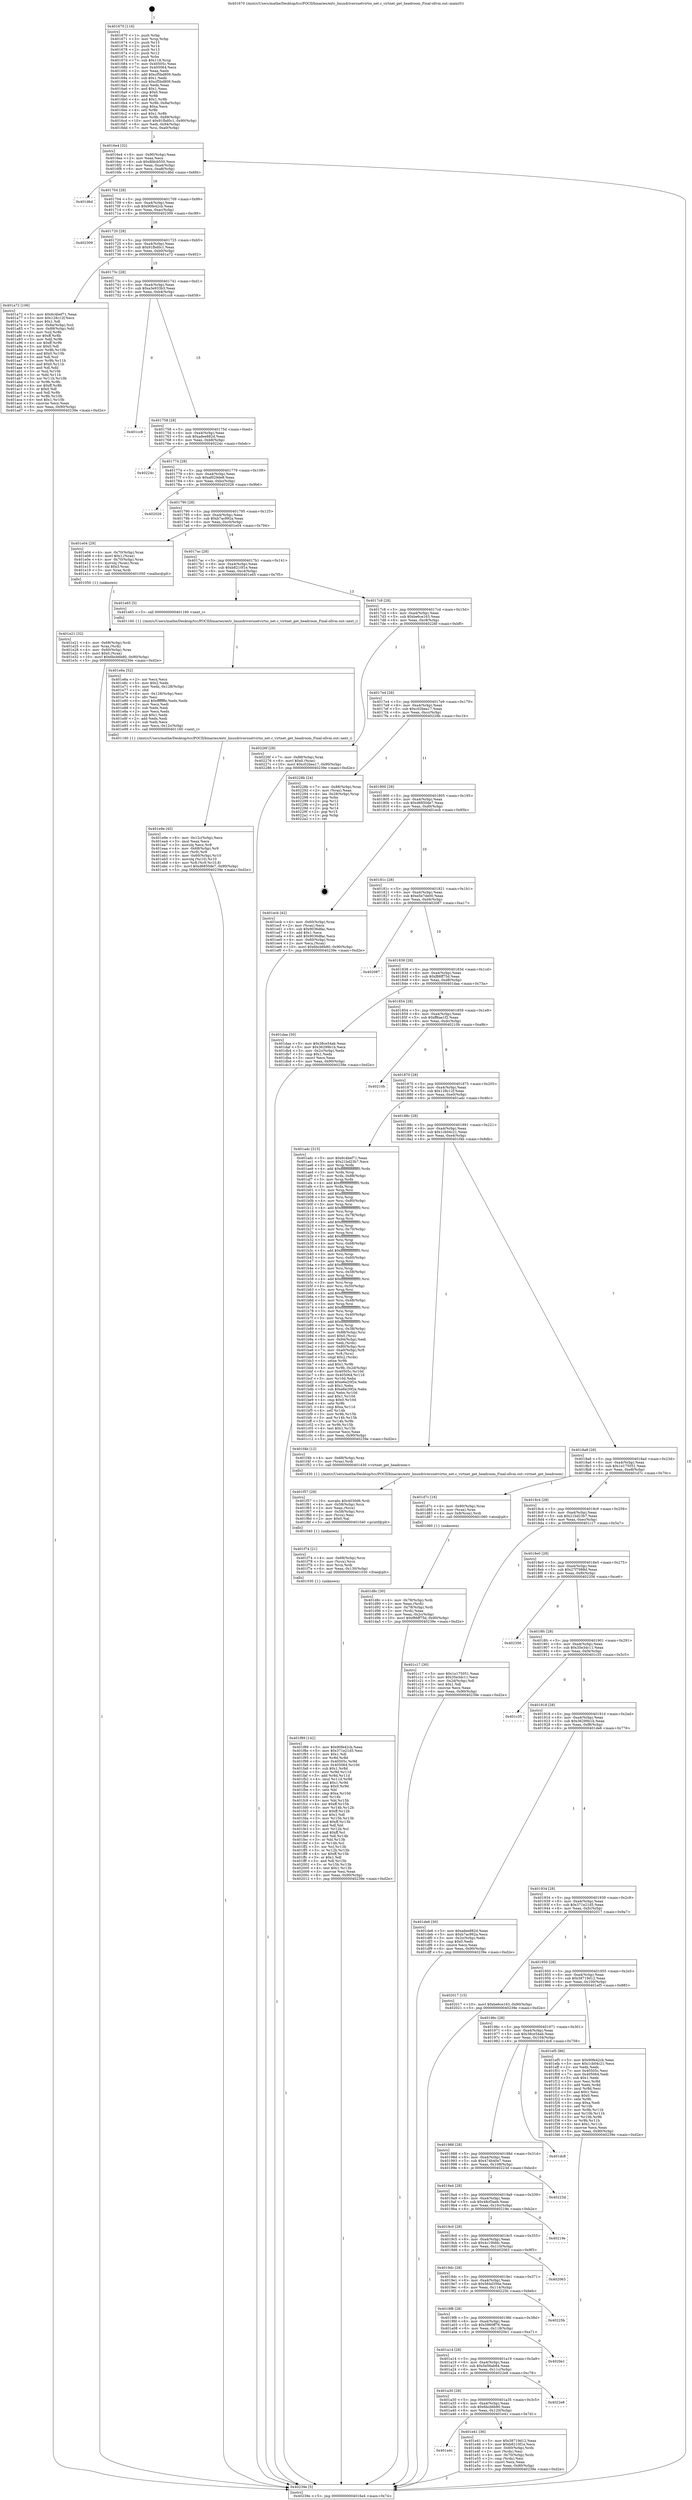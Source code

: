 digraph "0x401670" {
  label = "0x401670 (/mnt/c/Users/mathe/Desktop/tcc/POCII/binaries/extr_linuxdriversnetvirtio_net.c_virtnet_get_headroom_Final-ollvm.out::main(0))"
  labelloc = "t"
  node[shape=record]

  Entry [label="",width=0.3,height=0.3,shape=circle,fillcolor=black,style=filled]
  "0x4016e4" [label="{
     0x4016e4 [32]\l
     | [instrs]\l
     &nbsp;&nbsp;0x4016e4 \<+6\>: mov -0x90(%rbp),%eax\l
     &nbsp;&nbsp;0x4016ea \<+2\>: mov %eax,%ecx\l
     &nbsp;&nbsp;0x4016ec \<+6\>: sub $0x8fdcb550,%ecx\l
     &nbsp;&nbsp;0x4016f2 \<+6\>: mov %eax,-0xa4(%rbp)\l
     &nbsp;&nbsp;0x4016f8 \<+6\>: mov %ecx,-0xa8(%rbp)\l
     &nbsp;&nbsp;0x4016fe \<+6\>: je 0000000000401d6d \<main+0x6fd\>\l
  }"]
  "0x401d6d" [label="{
     0x401d6d\l
  }", style=dashed]
  "0x401704" [label="{
     0x401704 [28]\l
     | [instrs]\l
     &nbsp;&nbsp;0x401704 \<+5\>: jmp 0000000000401709 \<main+0x99\>\l
     &nbsp;&nbsp;0x401709 \<+6\>: mov -0xa4(%rbp),%eax\l
     &nbsp;&nbsp;0x40170f \<+5\>: sub $0x90fe42cb,%eax\l
     &nbsp;&nbsp;0x401714 \<+6\>: mov %eax,-0xac(%rbp)\l
     &nbsp;&nbsp;0x40171a \<+6\>: je 0000000000402309 \<main+0xc99\>\l
  }"]
  Exit [label="",width=0.3,height=0.3,shape=circle,fillcolor=black,style=filled,peripheries=2]
  "0x402309" [label="{
     0x402309\l
  }", style=dashed]
  "0x401720" [label="{
     0x401720 [28]\l
     | [instrs]\l
     &nbsp;&nbsp;0x401720 \<+5\>: jmp 0000000000401725 \<main+0xb5\>\l
     &nbsp;&nbsp;0x401725 \<+6\>: mov -0xa4(%rbp),%eax\l
     &nbsp;&nbsp;0x40172b \<+5\>: sub $0x91fbd0c1,%eax\l
     &nbsp;&nbsp;0x401730 \<+6\>: mov %eax,-0xb0(%rbp)\l
     &nbsp;&nbsp;0x401736 \<+6\>: je 0000000000401a72 \<main+0x402\>\l
  }"]
  "0x401f89" [label="{
     0x401f89 [142]\l
     | [instrs]\l
     &nbsp;&nbsp;0x401f89 \<+5\>: mov $0x90fe42cb,%eax\l
     &nbsp;&nbsp;0x401f8e \<+5\>: mov $0x371e21d5,%esi\l
     &nbsp;&nbsp;0x401f93 \<+2\>: mov $0x1,%dl\l
     &nbsp;&nbsp;0x401f95 \<+3\>: xor %r8d,%r8d\l
     &nbsp;&nbsp;0x401f98 \<+8\>: mov 0x40505c,%r9d\l
     &nbsp;&nbsp;0x401fa0 \<+8\>: mov 0x405064,%r10d\l
     &nbsp;&nbsp;0x401fa8 \<+4\>: sub $0x1,%r8d\l
     &nbsp;&nbsp;0x401fac \<+3\>: mov %r9d,%r11d\l
     &nbsp;&nbsp;0x401faf \<+3\>: add %r8d,%r11d\l
     &nbsp;&nbsp;0x401fb2 \<+4\>: imul %r11d,%r9d\l
     &nbsp;&nbsp;0x401fb6 \<+4\>: and $0x1,%r9d\l
     &nbsp;&nbsp;0x401fba \<+4\>: cmp $0x0,%r9d\l
     &nbsp;&nbsp;0x401fbe \<+3\>: sete %bl\l
     &nbsp;&nbsp;0x401fc1 \<+4\>: cmp $0xa,%r10d\l
     &nbsp;&nbsp;0x401fc5 \<+4\>: setl %r14b\l
     &nbsp;&nbsp;0x401fc9 \<+3\>: mov %bl,%r15b\l
     &nbsp;&nbsp;0x401fcc \<+4\>: xor $0xff,%r15b\l
     &nbsp;&nbsp;0x401fd0 \<+3\>: mov %r14b,%r12b\l
     &nbsp;&nbsp;0x401fd3 \<+4\>: xor $0xff,%r12b\l
     &nbsp;&nbsp;0x401fd7 \<+3\>: xor $0x1,%dl\l
     &nbsp;&nbsp;0x401fda \<+3\>: mov %r15b,%r13b\l
     &nbsp;&nbsp;0x401fdd \<+4\>: and $0xff,%r13b\l
     &nbsp;&nbsp;0x401fe1 \<+2\>: and %dl,%bl\l
     &nbsp;&nbsp;0x401fe3 \<+3\>: mov %r12b,%cl\l
     &nbsp;&nbsp;0x401fe6 \<+3\>: and $0xff,%cl\l
     &nbsp;&nbsp;0x401fe9 \<+3\>: and %dl,%r14b\l
     &nbsp;&nbsp;0x401fec \<+3\>: or %bl,%r13b\l
     &nbsp;&nbsp;0x401fef \<+3\>: or %r14b,%cl\l
     &nbsp;&nbsp;0x401ff2 \<+3\>: xor %cl,%r13b\l
     &nbsp;&nbsp;0x401ff5 \<+3\>: or %r12b,%r15b\l
     &nbsp;&nbsp;0x401ff8 \<+4\>: xor $0xff,%r15b\l
     &nbsp;&nbsp;0x401ffc \<+3\>: or $0x1,%dl\l
     &nbsp;&nbsp;0x401fff \<+3\>: and %dl,%r15b\l
     &nbsp;&nbsp;0x402002 \<+3\>: or %r15b,%r13b\l
     &nbsp;&nbsp;0x402005 \<+4\>: test $0x1,%r13b\l
     &nbsp;&nbsp;0x402009 \<+3\>: cmovne %esi,%eax\l
     &nbsp;&nbsp;0x40200c \<+6\>: mov %eax,-0x90(%rbp)\l
     &nbsp;&nbsp;0x402012 \<+5\>: jmp 000000000040239e \<main+0xd2e\>\l
  }"]
  "0x401a72" [label="{
     0x401a72 [106]\l
     | [instrs]\l
     &nbsp;&nbsp;0x401a72 \<+5\>: mov $0x6c4bef71,%eax\l
     &nbsp;&nbsp;0x401a77 \<+5\>: mov $0x128c12f,%ecx\l
     &nbsp;&nbsp;0x401a7c \<+2\>: mov $0x1,%dl\l
     &nbsp;&nbsp;0x401a7e \<+7\>: mov -0x8a(%rbp),%sil\l
     &nbsp;&nbsp;0x401a85 \<+7\>: mov -0x89(%rbp),%dil\l
     &nbsp;&nbsp;0x401a8c \<+3\>: mov %sil,%r8b\l
     &nbsp;&nbsp;0x401a8f \<+4\>: xor $0xff,%r8b\l
     &nbsp;&nbsp;0x401a93 \<+3\>: mov %dil,%r9b\l
     &nbsp;&nbsp;0x401a96 \<+4\>: xor $0xff,%r9b\l
     &nbsp;&nbsp;0x401a9a \<+3\>: xor $0x0,%dl\l
     &nbsp;&nbsp;0x401a9d \<+3\>: mov %r8b,%r10b\l
     &nbsp;&nbsp;0x401aa0 \<+4\>: and $0x0,%r10b\l
     &nbsp;&nbsp;0x401aa4 \<+3\>: and %dl,%sil\l
     &nbsp;&nbsp;0x401aa7 \<+3\>: mov %r9b,%r11b\l
     &nbsp;&nbsp;0x401aaa \<+4\>: and $0x0,%r11b\l
     &nbsp;&nbsp;0x401aae \<+3\>: and %dl,%dil\l
     &nbsp;&nbsp;0x401ab1 \<+3\>: or %sil,%r10b\l
     &nbsp;&nbsp;0x401ab4 \<+3\>: or %dil,%r11b\l
     &nbsp;&nbsp;0x401ab7 \<+3\>: xor %r11b,%r10b\l
     &nbsp;&nbsp;0x401aba \<+3\>: or %r9b,%r8b\l
     &nbsp;&nbsp;0x401abd \<+4\>: xor $0xff,%r8b\l
     &nbsp;&nbsp;0x401ac1 \<+3\>: or $0x0,%dl\l
     &nbsp;&nbsp;0x401ac4 \<+3\>: and %dl,%r8b\l
     &nbsp;&nbsp;0x401ac7 \<+3\>: or %r8b,%r10b\l
     &nbsp;&nbsp;0x401aca \<+4\>: test $0x1,%r10b\l
     &nbsp;&nbsp;0x401ace \<+3\>: cmovne %ecx,%eax\l
     &nbsp;&nbsp;0x401ad1 \<+6\>: mov %eax,-0x90(%rbp)\l
     &nbsp;&nbsp;0x401ad7 \<+5\>: jmp 000000000040239e \<main+0xd2e\>\l
  }"]
  "0x40173c" [label="{
     0x40173c [28]\l
     | [instrs]\l
     &nbsp;&nbsp;0x40173c \<+5\>: jmp 0000000000401741 \<main+0xd1\>\l
     &nbsp;&nbsp;0x401741 \<+6\>: mov -0xa4(%rbp),%eax\l
     &nbsp;&nbsp;0x401747 \<+5\>: sub $0xa3e933b3,%eax\l
     &nbsp;&nbsp;0x40174c \<+6\>: mov %eax,-0xb4(%rbp)\l
     &nbsp;&nbsp;0x401752 \<+6\>: je 0000000000401cc8 \<main+0x658\>\l
  }"]
  "0x40239e" [label="{
     0x40239e [5]\l
     | [instrs]\l
     &nbsp;&nbsp;0x40239e \<+5\>: jmp 00000000004016e4 \<main+0x74\>\l
  }"]
  "0x401670" [label="{
     0x401670 [116]\l
     | [instrs]\l
     &nbsp;&nbsp;0x401670 \<+1\>: push %rbp\l
     &nbsp;&nbsp;0x401671 \<+3\>: mov %rsp,%rbp\l
     &nbsp;&nbsp;0x401674 \<+2\>: push %r15\l
     &nbsp;&nbsp;0x401676 \<+2\>: push %r14\l
     &nbsp;&nbsp;0x401678 \<+2\>: push %r13\l
     &nbsp;&nbsp;0x40167a \<+2\>: push %r12\l
     &nbsp;&nbsp;0x40167c \<+1\>: push %rbx\l
     &nbsp;&nbsp;0x40167d \<+7\>: sub $0x118,%rsp\l
     &nbsp;&nbsp;0x401684 \<+7\>: mov 0x40505c,%eax\l
     &nbsp;&nbsp;0x40168b \<+7\>: mov 0x405064,%ecx\l
     &nbsp;&nbsp;0x401692 \<+2\>: mov %eax,%edx\l
     &nbsp;&nbsp;0x401694 \<+6\>: add $0xcf5bd809,%edx\l
     &nbsp;&nbsp;0x40169a \<+3\>: sub $0x1,%edx\l
     &nbsp;&nbsp;0x40169d \<+6\>: sub $0xcf5bd809,%edx\l
     &nbsp;&nbsp;0x4016a3 \<+3\>: imul %edx,%eax\l
     &nbsp;&nbsp;0x4016a6 \<+3\>: and $0x1,%eax\l
     &nbsp;&nbsp;0x4016a9 \<+3\>: cmp $0x0,%eax\l
     &nbsp;&nbsp;0x4016ac \<+4\>: sete %r8b\l
     &nbsp;&nbsp;0x4016b0 \<+4\>: and $0x1,%r8b\l
     &nbsp;&nbsp;0x4016b4 \<+7\>: mov %r8b,-0x8a(%rbp)\l
     &nbsp;&nbsp;0x4016bb \<+3\>: cmp $0xa,%ecx\l
     &nbsp;&nbsp;0x4016be \<+4\>: setl %r8b\l
     &nbsp;&nbsp;0x4016c2 \<+4\>: and $0x1,%r8b\l
     &nbsp;&nbsp;0x4016c6 \<+7\>: mov %r8b,-0x89(%rbp)\l
     &nbsp;&nbsp;0x4016cd \<+10\>: movl $0x91fbd0c1,-0x90(%rbp)\l
     &nbsp;&nbsp;0x4016d7 \<+6\>: mov %edi,-0x94(%rbp)\l
     &nbsp;&nbsp;0x4016dd \<+7\>: mov %rsi,-0xa0(%rbp)\l
  }"]
  "0x401f74" [label="{
     0x401f74 [21]\l
     | [instrs]\l
     &nbsp;&nbsp;0x401f74 \<+4\>: mov -0x68(%rbp),%rcx\l
     &nbsp;&nbsp;0x401f78 \<+3\>: mov (%rcx),%rcx\l
     &nbsp;&nbsp;0x401f7b \<+3\>: mov %rcx,%rdi\l
     &nbsp;&nbsp;0x401f7e \<+6\>: mov %eax,-0x130(%rbp)\l
     &nbsp;&nbsp;0x401f84 \<+5\>: call 0000000000401030 \<free@plt\>\l
     | [calls]\l
     &nbsp;&nbsp;0x401030 \{1\} (unknown)\l
  }"]
  "0x401cc8" [label="{
     0x401cc8\l
  }", style=dashed]
  "0x401758" [label="{
     0x401758 [28]\l
     | [instrs]\l
     &nbsp;&nbsp;0x401758 \<+5\>: jmp 000000000040175d \<main+0xed\>\l
     &nbsp;&nbsp;0x40175d \<+6\>: mov -0xa4(%rbp),%eax\l
     &nbsp;&nbsp;0x401763 \<+5\>: sub $0xadee882d,%eax\l
     &nbsp;&nbsp;0x401768 \<+6\>: mov %eax,-0xb8(%rbp)\l
     &nbsp;&nbsp;0x40176e \<+6\>: je 000000000040224c \<main+0xbdc\>\l
  }"]
  "0x401f57" [label="{
     0x401f57 [29]\l
     | [instrs]\l
     &nbsp;&nbsp;0x401f57 \<+10\>: movabs $0x4030d6,%rdi\l
     &nbsp;&nbsp;0x401f61 \<+4\>: mov -0x58(%rbp),%rcx\l
     &nbsp;&nbsp;0x401f65 \<+2\>: mov %eax,(%rcx)\l
     &nbsp;&nbsp;0x401f67 \<+4\>: mov -0x58(%rbp),%rcx\l
     &nbsp;&nbsp;0x401f6b \<+2\>: mov (%rcx),%esi\l
     &nbsp;&nbsp;0x401f6d \<+2\>: mov $0x0,%al\l
     &nbsp;&nbsp;0x401f6f \<+5\>: call 0000000000401040 \<printf@plt\>\l
     | [calls]\l
     &nbsp;&nbsp;0x401040 \{1\} (unknown)\l
  }"]
  "0x40224c" [label="{
     0x40224c\l
  }", style=dashed]
  "0x401774" [label="{
     0x401774 [28]\l
     | [instrs]\l
     &nbsp;&nbsp;0x401774 \<+5\>: jmp 0000000000401779 \<main+0x109\>\l
     &nbsp;&nbsp;0x401779 \<+6\>: mov -0xa4(%rbp),%eax\l
     &nbsp;&nbsp;0x40177f \<+5\>: sub $0xaf029de8,%eax\l
     &nbsp;&nbsp;0x401784 \<+6\>: mov %eax,-0xbc(%rbp)\l
     &nbsp;&nbsp;0x40178a \<+6\>: je 0000000000402026 \<main+0x9b6\>\l
  }"]
  "0x401e9e" [label="{
     0x401e9e [45]\l
     | [instrs]\l
     &nbsp;&nbsp;0x401e9e \<+6\>: mov -0x12c(%rbp),%ecx\l
     &nbsp;&nbsp;0x401ea4 \<+3\>: imul %eax,%ecx\l
     &nbsp;&nbsp;0x401ea7 \<+3\>: movslq %ecx,%r8\l
     &nbsp;&nbsp;0x401eaa \<+4\>: mov -0x68(%rbp),%r9\l
     &nbsp;&nbsp;0x401eae \<+3\>: mov (%r9),%r9\l
     &nbsp;&nbsp;0x401eb1 \<+4\>: mov -0x60(%rbp),%r10\l
     &nbsp;&nbsp;0x401eb5 \<+3\>: movslq (%r10),%r10\l
     &nbsp;&nbsp;0x401eb8 \<+4\>: mov %r8,(%r9,%r10,8)\l
     &nbsp;&nbsp;0x401ebc \<+10\>: movl $0xd6850de7,-0x90(%rbp)\l
     &nbsp;&nbsp;0x401ec6 \<+5\>: jmp 000000000040239e \<main+0xd2e\>\l
  }"]
  "0x402026" [label="{
     0x402026\l
  }", style=dashed]
  "0x401790" [label="{
     0x401790 [28]\l
     | [instrs]\l
     &nbsp;&nbsp;0x401790 \<+5\>: jmp 0000000000401795 \<main+0x125\>\l
     &nbsp;&nbsp;0x401795 \<+6\>: mov -0xa4(%rbp),%eax\l
     &nbsp;&nbsp;0x40179b \<+5\>: sub $0xb7ac992a,%eax\l
     &nbsp;&nbsp;0x4017a0 \<+6\>: mov %eax,-0xc0(%rbp)\l
     &nbsp;&nbsp;0x4017a6 \<+6\>: je 0000000000401e04 \<main+0x794\>\l
  }"]
  "0x401e6a" [label="{
     0x401e6a [52]\l
     | [instrs]\l
     &nbsp;&nbsp;0x401e6a \<+2\>: xor %ecx,%ecx\l
     &nbsp;&nbsp;0x401e6c \<+5\>: mov $0x2,%edx\l
     &nbsp;&nbsp;0x401e71 \<+6\>: mov %edx,-0x128(%rbp)\l
     &nbsp;&nbsp;0x401e77 \<+1\>: cltd\l
     &nbsp;&nbsp;0x401e78 \<+6\>: mov -0x128(%rbp),%esi\l
     &nbsp;&nbsp;0x401e7e \<+2\>: idiv %esi\l
     &nbsp;&nbsp;0x401e80 \<+6\>: imul $0xfffffffe,%edx,%edx\l
     &nbsp;&nbsp;0x401e86 \<+2\>: mov %ecx,%edi\l
     &nbsp;&nbsp;0x401e88 \<+2\>: sub %edx,%edi\l
     &nbsp;&nbsp;0x401e8a \<+2\>: mov %ecx,%edx\l
     &nbsp;&nbsp;0x401e8c \<+3\>: sub $0x1,%edx\l
     &nbsp;&nbsp;0x401e8f \<+2\>: add %edx,%edi\l
     &nbsp;&nbsp;0x401e91 \<+2\>: sub %edi,%ecx\l
     &nbsp;&nbsp;0x401e93 \<+6\>: mov %ecx,-0x12c(%rbp)\l
     &nbsp;&nbsp;0x401e99 \<+5\>: call 0000000000401160 \<next_i\>\l
     | [calls]\l
     &nbsp;&nbsp;0x401160 \{1\} (/mnt/c/Users/mathe/Desktop/tcc/POCII/binaries/extr_linuxdriversnetvirtio_net.c_virtnet_get_headroom_Final-ollvm.out::next_i)\l
  }"]
  "0x401e04" [label="{
     0x401e04 [29]\l
     | [instrs]\l
     &nbsp;&nbsp;0x401e04 \<+4\>: mov -0x70(%rbp),%rax\l
     &nbsp;&nbsp;0x401e08 \<+6\>: movl $0x1,(%rax)\l
     &nbsp;&nbsp;0x401e0e \<+4\>: mov -0x70(%rbp),%rax\l
     &nbsp;&nbsp;0x401e12 \<+3\>: movslq (%rax),%rax\l
     &nbsp;&nbsp;0x401e15 \<+4\>: shl $0x3,%rax\l
     &nbsp;&nbsp;0x401e19 \<+3\>: mov %rax,%rdi\l
     &nbsp;&nbsp;0x401e1c \<+5\>: call 0000000000401050 \<malloc@plt\>\l
     | [calls]\l
     &nbsp;&nbsp;0x401050 \{1\} (unknown)\l
  }"]
  "0x4017ac" [label="{
     0x4017ac [28]\l
     | [instrs]\l
     &nbsp;&nbsp;0x4017ac \<+5\>: jmp 00000000004017b1 \<main+0x141\>\l
     &nbsp;&nbsp;0x4017b1 \<+6\>: mov -0xa4(%rbp),%eax\l
     &nbsp;&nbsp;0x4017b7 \<+5\>: sub $0xb8210f1e,%eax\l
     &nbsp;&nbsp;0x4017bc \<+6\>: mov %eax,-0xc4(%rbp)\l
     &nbsp;&nbsp;0x4017c2 \<+6\>: je 0000000000401e65 \<main+0x7f5\>\l
  }"]
  "0x401a4c" [label="{
     0x401a4c\l
  }", style=dashed]
  "0x401e65" [label="{
     0x401e65 [5]\l
     | [instrs]\l
     &nbsp;&nbsp;0x401e65 \<+5\>: call 0000000000401160 \<next_i\>\l
     | [calls]\l
     &nbsp;&nbsp;0x401160 \{1\} (/mnt/c/Users/mathe/Desktop/tcc/POCII/binaries/extr_linuxdriversnetvirtio_net.c_virtnet_get_headroom_Final-ollvm.out::next_i)\l
  }"]
  "0x4017c8" [label="{
     0x4017c8 [28]\l
     | [instrs]\l
     &nbsp;&nbsp;0x4017c8 \<+5\>: jmp 00000000004017cd \<main+0x15d\>\l
     &nbsp;&nbsp;0x4017cd \<+6\>: mov -0xa4(%rbp),%eax\l
     &nbsp;&nbsp;0x4017d3 \<+5\>: sub $0xbe6ce163,%eax\l
     &nbsp;&nbsp;0x4017d8 \<+6\>: mov %eax,-0xc8(%rbp)\l
     &nbsp;&nbsp;0x4017de \<+6\>: je 000000000040226f \<main+0xbff\>\l
  }"]
  "0x401e41" [label="{
     0x401e41 [36]\l
     | [instrs]\l
     &nbsp;&nbsp;0x401e41 \<+5\>: mov $0x38719d12,%eax\l
     &nbsp;&nbsp;0x401e46 \<+5\>: mov $0xb8210f1e,%ecx\l
     &nbsp;&nbsp;0x401e4b \<+4\>: mov -0x60(%rbp),%rdx\l
     &nbsp;&nbsp;0x401e4f \<+2\>: mov (%rdx),%esi\l
     &nbsp;&nbsp;0x401e51 \<+4\>: mov -0x70(%rbp),%rdx\l
     &nbsp;&nbsp;0x401e55 \<+2\>: cmp (%rdx),%esi\l
     &nbsp;&nbsp;0x401e57 \<+3\>: cmovl %ecx,%eax\l
     &nbsp;&nbsp;0x401e5a \<+6\>: mov %eax,-0x90(%rbp)\l
     &nbsp;&nbsp;0x401e60 \<+5\>: jmp 000000000040239e \<main+0xd2e\>\l
  }"]
  "0x40226f" [label="{
     0x40226f [28]\l
     | [instrs]\l
     &nbsp;&nbsp;0x40226f \<+7\>: mov -0x88(%rbp),%rax\l
     &nbsp;&nbsp;0x402276 \<+6\>: movl $0x0,(%rax)\l
     &nbsp;&nbsp;0x40227c \<+10\>: movl $0xc02bea17,-0x90(%rbp)\l
     &nbsp;&nbsp;0x402286 \<+5\>: jmp 000000000040239e \<main+0xd2e\>\l
  }"]
  "0x4017e4" [label="{
     0x4017e4 [28]\l
     | [instrs]\l
     &nbsp;&nbsp;0x4017e4 \<+5\>: jmp 00000000004017e9 \<main+0x179\>\l
     &nbsp;&nbsp;0x4017e9 \<+6\>: mov -0xa4(%rbp),%eax\l
     &nbsp;&nbsp;0x4017ef \<+5\>: sub $0xc02bea17,%eax\l
     &nbsp;&nbsp;0x4017f4 \<+6\>: mov %eax,-0xcc(%rbp)\l
     &nbsp;&nbsp;0x4017fa \<+6\>: je 000000000040228b \<main+0xc1b\>\l
  }"]
  "0x401a30" [label="{
     0x401a30 [28]\l
     | [instrs]\l
     &nbsp;&nbsp;0x401a30 \<+5\>: jmp 0000000000401a35 \<main+0x3c5\>\l
     &nbsp;&nbsp;0x401a35 \<+6\>: mov -0xa4(%rbp),%eax\l
     &nbsp;&nbsp;0x401a3b \<+5\>: sub $0x6bcb6b80,%eax\l
     &nbsp;&nbsp;0x401a40 \<+6\>: mov %eax,-0x120(%rbp)\l
     &nbsp;&nbsp;0x401a46 \<+6\>: je 0000000000401e41 \<main+0x7d1\>\l
  }"]
  "0x40228b" [label="{
     0x40228b [24]\l
     | [instrs]\l
     &nbsp;&nbsp;0x40228b \<+7\>: mov -0x88(%rbp),%rax\l
     &nbsp;&nbsp;0x402292 \<+2\>: mov (%rax),%eax\l
     &nbsp;&nbsp;0x402294 \<+4\>: lea -0x28(%rbp),%rsp\l
     &nbsp;&nbsp;0x402298 \<+1\>: pop %rbx\l
     &nbsp;&nbsp;0x402299 \<+2\>: pop %r12\l
     &nbsp;&nbsp;0x40229b \<+2\>: pop %r13\l
     &nbsp;&nbsp;0x40229d \<+2\>: pop %r14\l
     &nbsp;&nbsp;0x40229f \<+2\>: pop %r15\l
     &nbsp;&nbsp;0x4022a1 \<+1\>: pop %rbp\l
     &nbsp;&nbsp;0x4022a2 \<+1\>: ret\l
  }"]
  "0x401800" [label="{
     0x401800 [28]\l
     | [instrs]\l
     &nbsp;&nbsp;0x401800 \<+5\>: jmp 0000000000401805 \<main+0x195\>\l
     &nbsp;&nbsp;0x401805 \<+6\>: mov -0xa4(%rbp),%eax\l
     &nbsp;&nbsp;0x40180b \<+5\>: sub $0xd6850de7,%eax\l
     &nbsp;&nbsp;0x401810 \<+6\>: mov %eax,-0xd0(%rbp)\l
     &nbsp;&nbsp;0x401816 \<+6\>: je 0000000000401ecb \<main+0x85b\>\l
  }"]
  "0x4022e8" [label="{
     0x4022e8\l
  }", style=dashed]
  "0x401ecb" [label="{
     0x401ecb [42]\l
     | [instrs]\l
     &nbsp;&nbsp;0x401ecb \<+4\>: mov -0x60(%rbp),%rax\l
     &nbsp;&nbsp;0x401ecf \<+2\>: mov (%rax),%ecx\l
     &nbsp;&nbsp;0x401ed1 \<+6\>: sub $0x9036dfac,%ecx\l
     &nbsp;&nbsp;0x401ed7 \<+3\>: add $0x1,%ecx\l
     &nbsp;&nbsp;0x401eda \<+6\>: add $0x9036dfac,%ecx\l
     &nbsp;&nbsp;0x401ee0 \<+4\>: mov -0x60(%rbp),%rax\l
     &nbsp;&nbsp;0x401ee4 \<+2\>: mov %ecx,(%rax)\l
     &nbsp;&nbsp;0x401ee6 \<+10\>: movl $0x6bcb6b80,-0x90(%rbp)\l
     &nbsp;&nbsp;0x401ef0 \<+5\>: jmp 000000000040239e \<main+0xd2e\>\l
  }"]
  "0x40181c" [label="{
     0x40181c [28]\l
     | [instrs]\l
     &nbsp;&nbsp;0x40181c \<+5\>: jmp 0000000000401821 \<main+0x1b1\>\l
     &nbsp;&nbsp;0x401821 \<+6\>: mov -0xa4(%rbp),%eax\l
     &nbsp;&nbsp;0x401827 \<+5\>: sub $0xe5e7de00,%eax\l
     &nbsp;&nbsp;0x40182c \<+6\>: mov %eax,-0xd4(%rbp)\l
     &nbsp;&nbsp;0x401832 \<+6\>: je 0000000000402087 \<main+0xa17\>\l
  }"]
  "0x401a14" [label="{
     0x401a14 [28]\l
     | [instrs]\l
     &nbsp;&nbsp;0x401a14 \<+5\>: jmp 0000000000401a19 \<main+0x3a9\>\l
     &nbsp;&nbsp;0x401a19 \<+6\>: mov -0xa4(%rbp),%eax\l
     &nbsp;&nbsp;0x401a1f \<+5\>: sub $0x5e56ab84,%eax\l
     &nbsp;&nbsp;0x401a24 \<+6\>: mov %eax,-0x11c(%rbp)\l
     &nbsp;&nbsp;0x401a2a \<+6\>: je 00000000004022e8 \<main+0xc78\>\l
  }"]
  "0x402087" [label="{
     0x402087\l
  }", style=dashed]
  "0x401838" [label="{
     0x401838 [28]\l
     | [instrs]\l
     &nbsp;&nbsp;0x401838 \<+5\>: jmp 000000000040183d \<main+0x1cd\>\l
     &nbsp;&nbsp;0x40183d \<+6\>: mov -0xa4(%rbp),%eax\l
     &nbsp;&nbsp;0x401843 \<+5\>: sub $0xf86ff75d,%eax\l
     &nbsp;&nbsp;0x401848 \<+6\>: mov %eax,-0xd8(%rbp)\l
     &nbsp;&nbsp;0x40184e \<+6\>: je 0000000000401daa \<main+0x73a\>\l
  }"]
  "0x4020e1" [label="{
     0x4020e1\l
  }", style=dashed]
  "0x401daa" [label="{
     0x401daa [30]\l
     | [instrs]\l
     &nbsp;&nbsp;0x401daa \<+5\>: mov $0x38ce54ab,%eax\l
     &nbsp;&nbsp;0x401daf \<+5\>: mov $0x36299b1b,%ecx\l
     &nbsp;&nbsp;0x401db4 \<+3\>: mov -0x2c(%rbp),%edx\l
     &nbsp;&nbsp;0x401db7 \<+3\>: cmp $0x1,%edx\l
     &nbsp;&nbsp;0x401dba \<+3\>: cmovl %ecx,%eax\l
     &nbsp;&nbsp;0x401dbd \<+6\>: mov %eax,-0x90(%rbp)\l
     &nbsp;&nbsp;0x401dc3 \<+5\>: jmp 000000000040239e \<main+0xd2e\>\l
  }"]
  "0x401854" [label="{
     0x401854 [28]\l
     | [instrs]\l
     &nbsp;&nbsp;0x401854 \<+5\>: jmp 0000000000401859 \<main+0x1e9\>\l
     &nbsp;&nbsp;0x401859 \<+6\>: mov -0xa4(%rbp),%eax\l
     &nbsp;&nbsp;0x40185f \<+5\>: sub $0xff6ae1f2,%eax\l
     &nbsp;&nbsp;0x401864 \<+6\>: mov %eax,-0xdc(%rbp)\l
     &nbsp;&nbsp;0x40186a \<+6\>: je 000000000040210b \<main+0xa9b\>\l
  }"]
  "0x4019f8" [label="{
     0x4019f8 [28]\l
     | [instrs]\l
     &nbsp;&nbsp;0x4019f8 \<+5\>: jmp 00000000004019fd \<main+0x38d\>\l
     &nbsp;&nbsp;0x4019fd \<+6\>: mov -0xa4(%rbp),%eax\l
     &nbsp;&nbsp;0x401a03 \<+5\>: sub $0x5960ff76,%eax\l
     &nbsp;&nbsp;0x401a08 \<+6\>: mov %eax,-0x118(%rbp)\l
     &nbsp;&nbsp;0x401a0e \<+6\>: je 00000000004020e1 \<main+0xa71\>\l
  }"]
  "0x40210b" [label="{
     0x40210b\l
  }", style=dashed]
  "0x401870" [label="{
     0x401870 [28]\l
     | [instrs]\l
     &nbsp;&nbsp;0x401870 \<+5\>: jmp 0000000000401875 \<main+0x205\>\l
     &nbsp;&nbsp;0x401875 \<+6\>: mov -0xa4(%rbp),%eax\l
     &nbsp;&nbsp;0x40187b \<+5\>: sub $0x128c12f,%eax\l
     &nbsp;&nbsp;0x401880 \<+6\>: mov %eax,-0xe0(%rbp)\l
     &nbsp;&nbsp;0x401886 \<+6\>: je 0000000000401adc \<main+0x46c\>\l
  }"]
  "0x40225b" [label="{
     0x40225b\l
  }", style=dashed]
  "0x401adc" [label="{
     0x401adc [315]\l
     | [instrs]\l
     &nbsp;&nbsp;0x401adc \<+5\>: mov $0x6c4bef71,%eax\l
     &nbsp;&nbsp;0x401ae1 \<+5\>: mov $0x21bd23b7,%ecx\l
     &nbsp;&nbsp;0x401ae6 \<+3\>: mov %rsp,%rdx\l
     &nbsp;&nbsp;0x401ae9 \<+4\>: add $0xfffffffffffffff0,%rdx\l
     &nbsp;&nbsp;0x401aed \<+3\>: mov %rdx,%rsp\l
     &nbsp;&nbsp;0x401af0 \<+7\>: mov %rdx,-0x88(%rbp)\l
     &nbsp;&nbsp;0x401af7 \<+3\>: mov %rsp,%rdx\l
     &nbsp;&nbsp;0x401afa \<+4\>: add $0xfffffffffffffff0,%rdx\l
     &nbsp;&nbsp;0x401afe \<+3\>: mov %rdx,%rsp\l
     &nbsp;&nbsp;0x401b01 \<+3\>: mov %rsp,%rsi\l
     &nbsp;&nbsp;0x401b04 \<+4\>: add $0xfffffffffffffff0,%rsi\l
     &nbsp;&nbsp;0x401b08 \<+3\>: mov %rsi,%rsp\l
     &nbsp;&nbsp;0x401b0b \<+4\>: mov %rsi,-0x80(%rbp)\l
     &nbsp;&nbsp;0x401b0f \<+3\>: mov %rsp,%rsi\l
     &nbsp;&nbsp;0x401b12 \<+4\>: add $0xfffffffffffffff0,%rsi\l
     &nbsp;&nbsp;0x401b16 \<+3\>: mov %rsi,%rsp\l
     &nbsp;&nbsp;0x401b19 \<+4\>: mov %rsi,-0x78(%rbp)\l
     &nbsp;&nbsp;0x401b1d \<+3\>: mov %rsp,%rsi\l
     &nbsp;&nbsp;0x401b20 \<+4\>: add $0xfffffffffffffff0,%rsi\l
     &nbsp;&nbsp;0x401b24 \<+3\>: mov %rsi,%rsp\l
     &nbsp;&nbsp;0x401b27 \<+4\>: mov %rsi,-0x70(%rbp)\l
     &nbsp;&nbsp;0x401b2b \<+3\>: mov %rsp,%rsi\l
     &nbsp;&nbsp;0x401b2e \<+4\>: add $0xfffffffffffffff0,%rsi\l
     &nbsp;&nbsp;0x401b32 \<+3\>: mov %rsi,%rsp\l
     &nbsp;&nbsp;0x401b35 \<+4\>: mov %rsi,-0x68(%rbp)\l
     &nbsp;&nbsp;0x401b39 \<+3\>: mov %rsp,%rsi\l
     &nbsp;&nbsp;0x401b3c \<+4\>: add $0xfffffffffffffff0,%rsi\l
     &nbsp;&nbsp;0x401b40 \<+3\>: mov %rsi,%rsp\l
     &nbsp;&nbsp;0x401b43 \<+4\>: mov %rsi,-0x60(%rbp)\l
     &nbsp;&nbsp;0x401b47 \<+3\>: mov %rsp,%rsi\l
     &nbsp;&nbsp;0x401b4a \<+4\>: add $0xfffffffffffffff0,%rsi\l
     &nbsp;&nbsp;0x401b4e \<+3\>: mov %rsi,%rsp\l
     &nbsp;&nbsp;0x401b51 \<+4\>: mov %rsi,-0x58(%rbp)\l
     &nbsp;&nbsp;0x401b55 \<+3\>: mov %rsp,%rsi\l
     &nbsp;&nbsp;0x401b58 \<+4\>: add $0xfffffffffffffff0,%rsi\l
     &nbsp;&nbsp;0x401b5c \<+3\>: mov %rsi,%rsp\l
     &nbsp;&nbsp;0x401b5f \<+4\>: mov %rsi,-0x50(%rbp)\l
     &nbsp;&nbsp;0x401b63 \<+3\>: mov %rsp,%rsi\l
     &nbsp;&nbsp;0x401b66 \<+4\>: add $0xfffffffffffffff0,%rsi\l
     &nbsp;&nbsp;0x401b6a \<+3\>: mov %rsi,%rsp\l
     &nbsp;&nbsp;0x401b6d \<+4\>: mov %rsi,-0x48(%rbp)\l
     &nbsp;&nbsp;0x401b71 \<+3\>: mov %rsp,%rsi\l
     &nbsp;&nbsp;0x401b74 \<+4\>: add $0xfffffffffffffff0,%rsi\l
     &nbsp;&nbsp;0x401b78 \<+3\>: mov %rsi,%rsp\l
     &nbsp;&nbsp;0x401b7b \<+4\>: mov %rsi,-0x40(%rbp)\l
     &nbsp;&nbsp;0x401b7f \<+3\>: mov %rsp,%rsi\l
     &nbsp;&nbsp;0x401b82 \<+4\>: add $0xfffffffffffffff0,%rsi\l
     &nbsp;&nbsp;0x401b86 \<+3\>: mov %rsi,%rsp\l
     &nbsp;&nbsp;0x401b89 \<+4\>: mov %rsi,-0x38(%rbp)\l
     &nbsp;&nbsp;0x401b8d \<+7\>: mov -0x88(%rbp),%rsi\l
     &nbsp;&nbsp;0x401b94 \<+6\>: movl $0x0,(%rsi)\l
     &nbsp;&nbsp;0x401b9a \<+6\>: mov -0x94(%rbp),%edi\l
     &nbsp;&nbsp;0x401ba0 \<+2\>: mov %edi,(%rdx)\l
     &nbsp;&nbsp;0x401ba2 \<+4\>: mov -0x80(%rbp),%rsi\l
     &nbsp;&nbsp;0x401ba6 \<+7\>: mov -0xa0(%rbp),%r8\l
     &nbsp;&nbsp;0x401bad \<+3\>: mov %r8,(%rsi)\l
     &nbsp;&nbsp;0x401bb0 \<+3\>: cmpl $0x2,(%rdx)\l
     &nbsp;&nbsp;0x401bb3 \<+4\>: setne %r9b\l
     &nbsp;&nbsp;0x401bb7 \<+4\>: and $0x1,%r9b\l
     &nbsp;&nbsp;0x401bbb \<+4\>: mov %r9b,-0x2d(%rbp)\l
     &nbsp;&nbsp;0x401bbf \<+8\>: mov 0x40505c,%r10d\l
     &nbsp;&nbsp;0x401bc7 \<+8\>: mov 0x405064,%r11d\l
     &nbsp;&nbsp;0x401bcf \<+3\>: mov %r10d,%ebx\l
     &nbsp;&nbsp;0x401bd2 \<+6\>: add $0xe6e20f2e,%ebx\l
     &nbsp;&nbsp;0x401bd8 \<+3\>: sub $0x1,%ebx\l
     &nbsp;&nbsp;0x401bdb \<+6\>: sub $0xe6e20f2e,%ebx\l
     &nbsp;&nbsp;0x401be1 \<+4\>: imul %ebx,%r10d\l
     &nbsp;&nbsp;0x401be5 \<+4\>: and $0x1,%r10d\l
     &nbsp;&nbsp;0x401be9 \<+4\>: cmp $0x0,%r10d\l
     &nbsp;&nbsp;0x401bed \<+4\>: sete %r9b\l
     &nbsp;&nbsp;0x401bf1 \<+4\>: cmp $0xa,%r11d\l
     &nbsp;&nbsp;0x401bf5 \<+4\>: setl %r14b\l
     &nbsp;&nbsp;0x401bf9 \<+3\>: mov %r9b,%r15b\l
     &nbsp;&nbsp;0x401bfc \<+3\>: and %r14b,%r15b\l
     &nbsp;&nbsp;0x401bff \<+3\>: xor %r14b,%r9b\l
     &nbsp;&nbsp;0x401c02 \<+3\>: or %r9b,%r15b\l
     &nbsp;&nbsp;0x401c05 \<+4\>: test $0x1,%r15b\l
     &nbsp;&nbsp;0x401c09 \<+3\>: cmovne %ecx,%eax\l
     &nbsp;&nbsp;0x401c0c \<+6\>: mov %eax,-0x90(%rbp)\l
     &nbsp;&nbsp;0x401c12 \<+5\>: jmp 000000000040239e \<main+0xd2e\>\l
  }"]
  "0x40188c" [label="{
     0x40188c [28]\l
     | [instrs]\l
     &nbsp;&nbsp;0x40188c \<+5\>: jmp 0000000000401891 \<main+0x221\>\l
     &nbsp;&nbsp;0x401891 \<+6\>: mov -0xa4(%rbp),%eax\l
     &nbsp;&nbsp;0x401897 \<+5\>: sub $0x1cb04c21,%eax\l
     &nbsp;&nbsp;0x40189c \<+6\>: mov %eax,-0xe4(%rbp)\l
     &nbsp;&nbsp;0x4018a2 \<+6\>: je 0000000000401f4b \<main+0x8db\>\l
  }"]
  "0x4019dc" [label="{
     0x4019dc [28]\l
     | [instrs]\l
     &nbsp;&nbsp;0x4019dc \<+5\>: jmp 00000000004019e1 \<main+0x371\>\l
     &nbsp;&nbsp;0x4019e1 \<+6\>: mov -0xa4(%rbp),%eax\l
     &nbsp;&nbsp;0x4019e7 \<+5\>: sub $0x564d356e,%eax\l
     &nbsp;&nbsp;0x4019ec \<+6\>: mov %eax,-0x114(%rbp)\l
     &nbsp;&nbsp;0x4019f2 \<+6\>: je 000000000040225b \<main+0xbeb\>\l
  }"]
  "0x402063" [label="{
     0x402063\l
  }", style=dashed]
  "0x401f4b" [label="{
     0x401f4b [12]\l
     | [instrs]\l
     &nbsp;&nbsp;0x401f4b \<+4\>: mov -0x68(%rbp),%rax\l
     &nbsp;&nbsp;0x401f4f \<+3\>: mov (%rax),%rdi\l
     &nbsp;&nbsp;0x401f52 \<+5\>: call 0000000000401430 \<virtnet_get_headroom\>\l
     | [calls]\l
     &nbsp;&nbsp;0x401430 \{1\} (/mnt/c/Users/mathe/Desktop/tcc/POCII/binaries/extr_linuxdriversnetvirtio_net.c_virtnet_get_headroom_Final-ollvm.out::virtnet_get_headroom)\l
  }"]
  "0x4018a8" [label="{
     0x4018a8 [28]\l
     | [instrs]\l
     &nbsp;&nbsp;0x4018a8 \<+5\>: jmp 00000000004018ad \<main+0x23d\>\l
     &nbsp;&nbsp;0x4018ad \<+6\>: mov -0xa4(%rbp),%eax\l
     &nbsp;&nbsp;0x4018b3 \<+5\>: sub $0x1e175051,%eax\l
     &nbsp;&nbsp;0x4018b8 \<+6\>: mov %eax,-0xe8(%rbp)\l
     &nbsp;&nbsp;0x4018be \<+6\>: je 0000000000401d7c \<main+0x70c\>\l
  }"]
  "0x4019c0" [label="{
     0x4019c0 [28]\l
     | [instrs]\l
     &nbsp;&nbsp;0x4019c0 \<+5\>: jmp 00000000004019c5 \<main+0x355\>\l
     &nbsp;&nbsp;0x4019c5 \<+6\>: mov -0xa4(%rbp),%eax\l
     &nbsp;&nbsp;0x4019cb \<+5\>: sub $0x4c10bfdc,%eax\l
     &nbsp;&nbsp;0x4019d0 \<+6\>: mov %eax,-0x110(%rbp)\l
     &nbsp;&nbsp;0x4019d6 \<+6\>: je 0000000000402063 \<main+0x9f3\>\l
  }"]
  "0x401d7c" [label="{
     0x401d7c [16]\l
     | [instrs]\l
     &nbsp;&nbsp;0x401d7c \<+4\>: mov -0x80(%rbp),%rax\l
     &nbsp;&nbsp;0x401d80 \<+3\>: mov (%rax),%rax\l
     &nbsp;&nbsp;0x401d83 \<+4\>: mov 0x8(%rax),%rdi\l
     &nbsp;&nbsp;0x401d87 \<+5\>: call 0000000000401060 \<atoi@plt\>\l
     | [calls]\l
     &nbsp;&nbsp;0x401060 \{1\} (unknown)\l
  }"]
  "0x4018c4" [label="{
     0x4018c4 [28]\l
     | [instrs]\l
     &nbsp;&nbsp;0x4018c4 \<+5\>: jmp 00000000004018c9 \<main+0x259\>\l
     &nbsp;&nbsp;0x4018c9 \<+6\>: mov -0xa4(%rbp),%eax\l
     &nbsp;&nbsp;0x4018cf \<+5\>: sub $0x21bd23b7,%eax\l
     &nbsp;&nbsp;0x4018d4 \<+6\>: mov %eax,-0xec(%rbp)\l
     &nbsp;&nbsp;0x4018da \<+6\>: je 0000000000401c17 \<main+0x5a7\>\l
  }"]
  "0x40219e" [label="{
     0x40219e\l
  }", style=dashed]
  "0x401c17" [label="{
     0x401c17 [30]\l
     | [instrs]\l
     &nbsp;&nbsp;0x401c17 \<+5\>: mov $0x1e175051,%eax\l
     &nbsp;&nbsp;0x401c1c \<+5\>: mov $0x35e3dc11,%ecx\l
     &nbsp;&nbsp;0x401c21 \<+3\>: mov -0x2d(%rbp),%dl\l
     &nbsp;&nbsp;0x401c24 \<+3\>: test $0x1,%dl\l
     &nbsp;&nbsp;0x401c27 \<+3\>: cmovne %ecx,%eax\l
     &nbsp;&nbsp;0x401c2a \<+6\>: mov %eax,-0x90(%rbp)\l
     &nbsp;&nbsp;0x401c30 \<+5\>: jmp 000000000040239e \<main+0xd2e\>\l
  }"]
  "0x4018e0" [label="{
     0x4018e0 [28]\l
     | [instrs]\l
     &nbsp;&nbsp;0x4018e0 \<+5\>: jmp 00000000004018e5 \<main+0x275\>\l
     &nbsp;&nbsp;0x4018e5 \<+6\>: mov -0xa4(%rbp),%eax\l
     &nbsp;&nbsp;0x4018eb \<+5\>: sub $0x27f7988d,%eax\l
     &nbsp;&nbsp;0x4018f0 \<+6\>: mov %eax,-0xf0(%rbp)\l
     &nbsp;&nbsp;0x4018f6 \<+6\>: je 0000000000402356 \<main+0xce6\>\l
  }"]
  "0x401d8c" [label="{
     0x401d8c [30]\l
     | [instrs]\l
     &nbsp;&nbsp;0x401d8c \<+4\>: mov -0x78(%rbp),%rdi\l
     &nbsp;&nbsp;0x401d90 \<+2\>: mov %eax,(%rdi)\l
     &nbsp;&nbsp;0x401d92 \<+4\>: mov -0x78(%rbp),%rdi\l
     &nbsp;&nbsp;0x401d96 \<+2\>: mov (%rdi),%eax\l
     &nbsp;&nbsp;0x401d98 \<+3\>: mov %eax,-0x2c(%rbp)\l
     &nbsp;&nbsp;0x401d9b \<+10\>: movl $0xf86ff75d,-0x90(%rbp)\l
     &nbsp;&nbsp;0x401da5 \<+5\>: jmp 000000000040239e \<main+0xd2e\>\l
  }"]
  "0x4019a4" [label="{
     0x4019a4 [28]\l
     | [instrs]\l
     &nbsp;&nbsp;0x4019a4 \<+5\>: jmp 00000000004019a9 \<main+0x339\>\l
     &nbsp;&nbsp;0x4019a9 \<+6\>: mov -0xa4(%rbp),%eax\l
     &nbsp;&nbsp;0x4019af \<+5\>: sub $0x48cf3aeb,%eax\l
     &nbsp;&nbsp;0x4019b4 \<+6\>: mov %eax,-0x10c(%rbp)\l
     &nbsp;&nbsp;0x4019ba \<+6\>: je 000000000040219e \<main+0xb2e\>\l
  }"]
  "0x402356" [label="{
     0x402356\l
  }", style=dashed]
  "0x4018fc" [label="{
     0x4018fc [28]\l
     | [instrs]\l
     &nbsp;&nbsp;0x4018fc \<+5\>: jmp 0000000000401901 \<main+0x291\>\l
     &nbsp;&nbsp;0x401901 \<+6\>: mov -0xa4(%rbp),%eax\l
     &nbsp;&nbsp;0x401907 \<+5\>: sub $0x35e3dc11,%eax\l
     &nbsp;&nbsp;0x40190c \<+6\>: mov %eax,-0xf4(%rbp)\l
     &nbsp;&nbsp;0x401912 \<+6\>: je 0000000000401c35 \<main+0x5c5\>\l
  }"]
  "0x40223d" [label="{
     0x40223d\l
  }", style=dashed]
  "0x401c35" [label="{
     0x401c35\l
  }", style=dashed]
  "0x401918" [label="{
     0x401918 [28]\l
     | [instrs]\l
     &nbsp;&nbsp;0x401918 \<+5\>: jmp 000000000040191d \<main+0x2ad\>\l
     &nbsp;&nbsp;0x40191d \<+6\>: mov -0xa4(%rbp),%eax\l
     &nbsp;&nbsp;0x401923 \<+5\>: sub $0x36299b1b,%eax\l
     &nbsp;&nbsp;0x401928 \<+6\>: mov %eax,-0xf8(%rbp)\l
     &nbsp;&nbsp;0x40192e \<+6\>: je 0000000000401de6 \<main+0x776\>\l
  }"]
  "0x401988" [label="{
     0x401988 [28]\l
     | [instrs]\l
     &nbsp;&nbsp;0x401988 \<+5\>: jmp 000000000040198d \<main+0x31d\>\l
     &nbsp;&nbsp;0x40198d \<+6\>: mov -0xa4(%rbp),%eax\l
     &nbsp;&nbsp;0x401993 \<+5\>: sub $0x474b40e7,%eax\l
     &nbsp;&nbsp;0x401998 \<+6\>: mov %eax,-0x108(%rbp)\l
     &nbsp;&nbsp;0x40199e \<+6\>: je 000000000040223d \<main+0xbcd\>\l
  }"]
  "0x401de6" [label="{
     0x401de6 [30]\l
     | [instrs]\l
     &nbsp;&nbsp;0x401de6 \<+5\>: mov $0xadee882d,%eax\l
     &nbsp;&nbsp;0x401deb \<+5\>: mov $0xb7ac992a,%ecx\l
     &nbsp;&nbsp;0x401df0 \<+3\>: mov -0x2c(%rbp),%edx\l
     &nbsp;&nbsp;0x401df3 \<+3\>: cmp $0x0,%edx\l
     &nbsp;&nbsp;0x401df6 \<+3\>: cmove %ecx,%eax\l
     &nbsp;&nbsp;0x401df9 \<+6\>: mov %eax,-0x90(%rbp)\l
     &nbsp;&nbsp;0x401dff \<+5\>: jmp 000000000040239e \<main+0xd2e\>\l
  }"]
  "0x401934" [label="{
     0x401934 [28]\l
     | [instrs]\l
     &nbsp;&nbsp;0x401934 \<+5\>: jmp 0000000000401939 \<main+0x2c9\>\l
     &nbsp;&nbsp;0x401939 \<+6\>: mov -0xa4(%rbp),%eax\l
     &nbsp;&nbsp;0x40193f \<+5\>: sub $0x371e21d5,%eax\l
     &nbsp;&nbsp;0x401944 \<+6\>: mov %eax,-0xfc(%rbp)\l
     &nbsp;&nbsp;0x40194a \<+6\>: je 0000000000402017 \<main+0x9a7\>\l
  }"]
  "0x401e21" [label="{
     0x401e21 [32]\l
     | [instrs]\l
     &nbsp;&nbsp;0x401e21 \<+4\>: mov -0x68(%rbp),%rdi\l
     &nbsp;&nbsp;0x401e25 \<+3\>: mov %rax,(%rdi)\l
     &nbsp;&nbsp;0x401e28 \<+4\>: mov -0x60(%rbp),%rax\l
     &nbsp;&nbsp;0x401e2c \<+6\>: movl $0x0,(%rax)\l
     &nbsp;&nbsp;0x401e32 \<+10\>: movl $0x6bcb6b80,-0x90(%rbp)\l
     &nbsp;&nbsp;0x401e3c \<+5\>: jmp 000000000040239e \<main+0xd2e\>\l
  }"]
  "0x401dc8" [label="{
     0x401dc8\l
  }", style=dashed]
  "0x402017" [label="{
     0x402017 [15]\l
     | [instrs]\l
     &nbsp;&nbsp;0x402017 \<+10\>: movl $0xbe6ce163,-0x90(%rbp)\l
     &nbsp;&nbsp;0x402021 \<+5\>: jmp 000000000040239e \<main+0xd2e\>\l
  }"]
  "0x401950" [label="{
     0x401950 [28]\l
     | [instrs]\l
     &nbsp;&nbsp;0x401950 \<+5\>: jmp 0000000000401955 \<main+0x2e5\>\l
     &nbsp;&nbsp;0x401955 \<+6\>: mov -0xa4(%rbp),%eax\l
     &nbsp;&nbsp;0x40195b \<+5\>: sub $0x38719d12,%eax\l
     &nbsp;&nbsp;0x401960 \<+6\>: mov %eax,-0x100(%rbp)\l
     &nbsp;&nbsp;0x401966 \<+6\>: je 0000000000401ef5 \<main+0x885\>\l
  }"]
  "0x40196c" [label="{
     0x40196c [28]\l
     | [instrs]\l
     &nbsp;&nbsp;0x40196c \<+5\>: jmp 0000000000401971 \<main+0x301\>\l
     &nbsp;&nbsp;0x401971 \<+6\>: mov -0xa4(%rbp),%eax\l
     &nbsp;&nbsp;0x401977 \<+5\>: sub $0x38ce54ab,%eax\l
     &nbsp;&nbsp;0x40197c \<+6\>: mov %eax,-0x104(%rbp)\l
     &nbsp;&nbsp;0x401982 \<+6\>: je 0000000000401dc8 \<main+0x758\>\l
  }"]
  "0x401ef5" [label="{
     0x401ef5 [86]\l
     | [instrs]\l
     &nbsp;&nbsp;0x401ef5 \<+5\>: mov $0x90fe42cb,%eax\l
     &nbsp;&nbsp;0x401efa \<+5\>: mov $0x1cb04c21,%ecx\l
     &nbsp;&nbsp;0x401eff \<+2\>: xor %edx,%edx\l
     &nbsp;&nbsp;0x401f01 \<+7\>: mov 0x40505c,%esi\l
     &nbsp;&nbsp;0x401f08 \<+7\>: mov 0x405064,%edi\l
     &nbsp;&nbsp;0x401f0f \<+3\>: sub $0x1,%edx\l
     &nbsp;&nbsp;0x401f12 \<+3\>: mov %esi,%r8d\l
     &nbsp;&nbsp;0x401f15 \<+3\>: add %edx,%r8d\l
     &nbsp;&nbsp;0x401f18 \<+4\>: imul %r8d,%esi\l
     &nbsp;&nbsp;0x401f1c \<+3\>: and $0x1,%esi\l
     &nbsp;&nbsp;0x401f1f \<+3\>: cmp $0x0,%esi\l
     &nbsp;&nbsp;0x401f22 \<+4\>: sete %r9b\l
     &nbsp;&nbsp;0x401f26 \<+3\>: cmp $0xa,%edi\l
     &nbsp;&nbsp;0x401f29 \<+4\>: setl %r10b\l
     &nbsp;&nbsp;0x401f2d \<+3\>: mov %r9b,%r11b\l
     &nbsp;&nbsp;0x401f30 \<+3\>: and %r10b,%r11b\l
     &nbsp;&nbsp;0x401f33 \<+3\>: xor %r10b,%r9b\l
     &nbsp;&nbsp;0x401f36 \<+3\>: or %r9b,%r11b\l
     &nbsp;&nbsp;0x401f39 \<+4\>: test $0x1,%r11b\l
     &nbsp;&nbsp;0x401f3d \<+3\>: cmovne %ecx,%eax\l
     &nbsp;&nbsp;0x401f40 \<+6\>: mov %eax,-0x90(%rbp)\l
     &nbsp;&nbsp;0x401f46 \<+5\>: jmp 000000000040239e \<main+0xd2e\>\l
  }"]
  Entry -> "0x401670" [label=" 1"]
  "0x4016e4" -> "0x401d6d" [label=" 0"]
  "0x4016e4" -> "0x401704" [label=" 16"]
  "0x40228b" -> Exit [label=" 1"]
  "0x401704" -> "0x402309" [label=" 0"]
  "0x401704" -> "0x401720" [label=" 16"]
  "0x40226f" -> "0x40239e" [label=" 1"]
  "0x401720" -> "0x401a72" [label=" 1"]
  "0x401720" -> "0x40173c" [label=" 15"]
  "0x401a72" -> "0x40239e" [label=" 1"]
  "0x401670" -> "0x4016e4" [label=" 1"]
  "0x40239e" -> "0x4016e4" [label=" 15"]
  "0x402017" -> "0x40239e" [label=" 1"]
  "0x40173c" -> "0x401cc8" [label=" 0"]
  "0x40173c" -> "0x401758" [label=" 15"]
  "0x401f89" -> "0x40239e" [label=" 1"]
  "0x401758" -> "0x40224c" [label=" 0"]
  "0x401758" -> "0x401774" [label=" 15"]
  "0x401f74" -> "0x401f89" [label=" 1"]
  "0x401774" -> "0x402026" [label=" 0"]
  "0x401774" -> "0x401790" [label=" 15"]
  "0x401f57" -> "0x401f74" [label=" 1"]
  "0x401790" -> "0x401e04" [label=" 1"]
  "0x401790" -> "0x4017ac" [label=" 14"]
  "0x401f4b" -> "0x401f57" [label=" 1"]
  "0x4017ac" -> "0x401e65" [label=" 1"]
  "0x4017ac" -> "0x4017c8" [label=" 13"]
  "0x401ef5" -> "0x40239e" [label=" 1"]
  "0x4017c8" -> "0x40226f" [label=" 1"]
  "0x4017c8" -> "0x4017e4" [label=" 12"]
  "0x401ecb" -> "0x40239e" [label=" 1"]
  "0x4017e4" -> "0x40228b" [label=" 1"]
  "0x4017e4" -> "0x401800" [label=" 11"]
  "0x401e6a" -> "0x401e9e" [label=" 1"]
  "0x401800" -> "0x401ecb" [label=" 1"]
  "0x401800" -> "0x40181c" [label=" 10"]
  "0x401e65" -> "0x401e6a" [label=" 1"]
  "0x40181c" -> "0x402087" [label=" 0"]
  "0x40181c" -> "0x401838" [label=" 10"]
  "0x401a30" -> "0x401a4c" [label=" 0"]
  "0x401838" -> "0x401daa" [label=" 1"]
  "0x401838" -> "0x401854" [label=" 9"]
  "0x401a30" -> "0x401e41" [label=" 2"]
  "0x401854" -> "0x40210b" [label=" 0"]
  "0x401854" -> "0x401870" [label=" 9"]
  "0x401a14" -> "0x401a30" [label=" 2"]
  "0x401870" -> "0x401adc" [label=" 1"]
  "0x401870" -> "0x40188c" [label=" 8"]
  "0x401a14" -> "0x4022e8" [label=" 0"]
  "0x401adc" -> "0x40239e" [label=" 1"]
  "0x4019f8" -> "0x401a14" [label=" 2"]
  "0x40188c" -> "0x401f4b" [label=" 1"]
  "0x40188c" -> "0x4018a8" [label=" 7"]
  "0x4019f8" -> "0x4020e1" [label=" 0"]
  "0x4018a8" -> "0x401d7c" [label=" 1"]
  "0x4018a8" -> "0x4018c4" [label=" 6"]
  "0x4019dc" -> "0x4019f8" [label=" 2"]
  "0x4018c4" -> "0x401c17" [label=" 1"]
  "0x4018c4" -> "0x4018e0" [label=" 5"]
  "0x401c17" -> "0x40239e" [label=" 1"]
  "0x401d7c" -> "0x401d8c" [label=" 1"]
  "0x401d8c" -> "0x40239e" [label=" 1"]
  "0x401daa" -> "0x40239e" [label=" 1"]
  "0x4019dc" -> "0x40225b" [label=" 0"]
  "0x4018e0" -> "0x402356" [label=" 0"]
  "0x4018e0" -> "0x4018fc" [label=" 5"]
  "0x4019c0" -> "0x4019dc" [label=" 2"]
  "0x4018fc" -> "0x401c35" [label=" 0"]
  "0x4018fc" -> "0x401918" [label=" 5"]
  "0x4019c0" -> "0x402063" [label=" 0"]
  "0x401918" -> "0x401de6" [label=" 1"]
  "0x401918" -> "0x401934" [label=" 4"]
  "0x401de6" -> "0x40239e" [label=" 1"]
  "0x401e04" -> "0x401e21" [label=" 1"]
  "0x401e21" -> "0x40239e" [label=" 1"]
  "0x4019a4" -> "0x4019c0" [label=" 2"]
  "0x401934" -> "0x402017" [label=" 1"]
  "0x401934" -> "0x401950" [label=" 3"]
  "0x4019a4" -> "0x40219e" [label=" 0"]
  "0x401950" -> "0x401ef5" [label=" 1"]
  "0x401950" -> "0x40196c" [label=" 2"]
  "0x401e41" -> "0x40239e" [label=" 2"]
  "0x40196c" -> "0x401dc8" [label=" 0"]
  "0x40196c" -> "0x401988" [label=" 2"]
  "0x401e9e" -> "0x40239e" [label=" 1"]
  "0x401988" -> "0x40223d" [label=" 0"]
  "0x401988" -> "0x4019a4" [label=" 2"]
}
